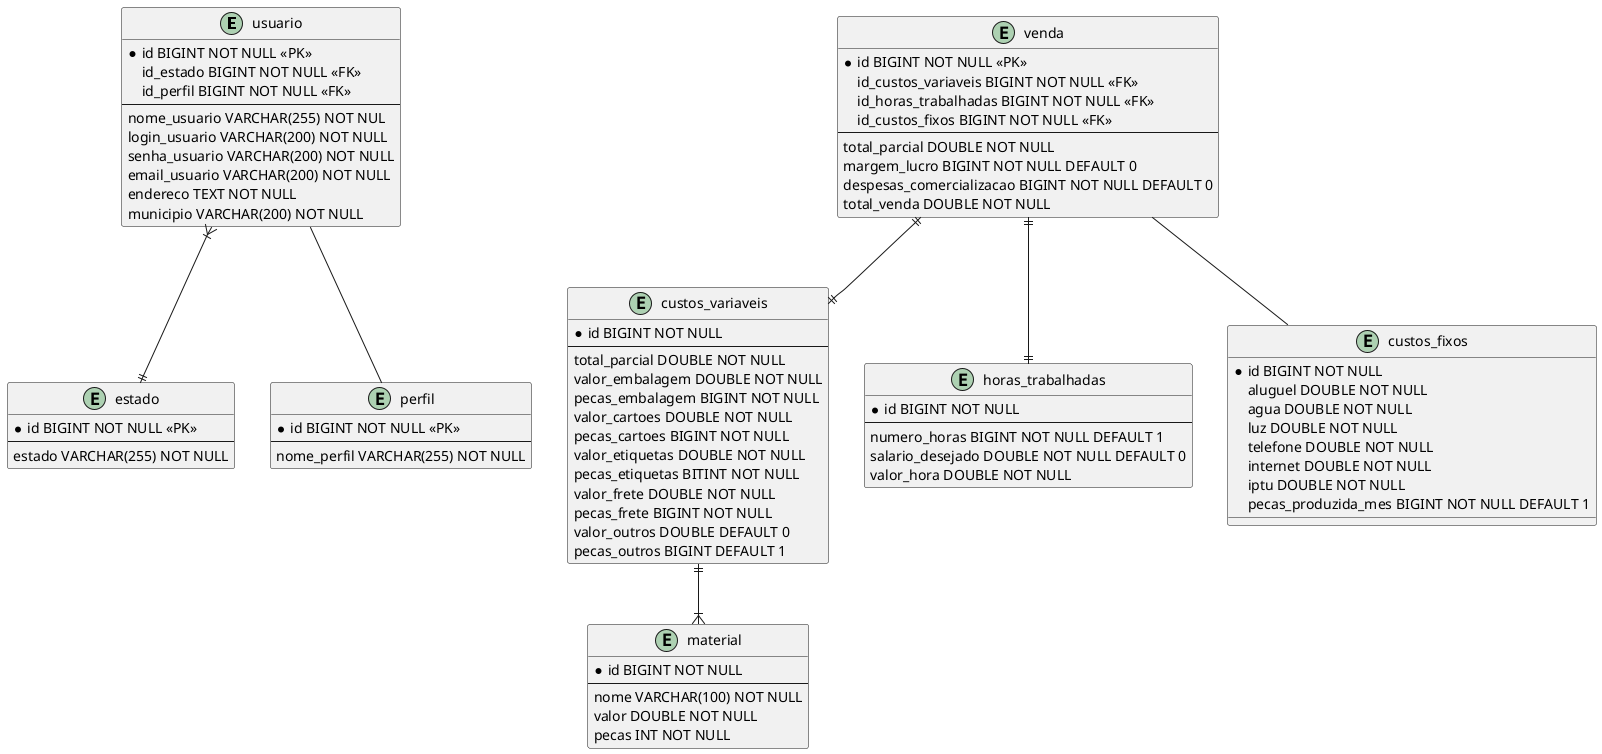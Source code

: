 @startuml Banco

entity usuario {
    *id BIGINT NOT NULL <<PK>>
    id_estado BIGINT NOT NULL <<FK>>
    id_perfil BIGINT NOT NULL <<FK>>
    --
    nome_usuario VARCHAR(255) NOT NUL
    login_usuario VARCHAR(200) NOT NULL
    senha_usuario VARCHAR(200) NOT NULL
    email_usuario VARCHAR(200) NOT NULL
    endereco TEXT NOT NULL
    municipio VARCHAR(200) NOT NULL
}

entity estado {
    *id BIGINT NOT NULL <<PK>>
    --
    estado VARCHAR(255) NOT NULL
}

entity perfil {
    *id BIGINT NOT NULL <<PK>>
    --
    nome_perfil VARCHAR(255) NOT NULL
}

entity custos_variaveis {
    *id BIGINT NOT NULL
    --
    total_parcial DOUBLE NOT NULL
    valor_embalagem DOUBLE NOT NULL
    pecas_embalagem BIGINT NOT NULL
    valor_cartoes DOUBLE NOT NULL
    pecas_cartoes BIGINT NOT NULL
    valor_etiquetas DOUBLE NOT NULL
    pecas_etiquetas BITINT NOT NULL
    valor_frete DOUBLE NOT NULL
    pecas_frete BIGINT NOT NULL
    valor_outros DOUBLE DEFAULT 0
    pecas_outros BIGINT DEFAULT 1
}

entity horas_trabalhadas {
    *id BIGINT NOT NULL
    --
    numero_horas BIGINT NOT NULL DEFAULT 1
    salario_desejado DOUBLE NOT NULL DEFAULT 0
    valor_hora DOUBLE NOT NULL 
}

entity custos_fixos {
    *id BIGINT NOT NULL
    aluguel DOUBLE NOT NULL
    agua DOUBLE NOT NULL
    luz DOUBLE NOT NULL
    telefone DOUBLE NOT NULL
    internet DOUBLE NOT NULL
    iptu DOUBLE NOT NULL
    pecas_produzida_mes BIGINT NOT NULL DEFAULT 1
}

entity material {
    *id BIGINT NOT NULL
    --
    nome VARCHAR(100) NOT NULL
    valor DOUBLE NOT NULL
    pecas INT NOT NULL
}

entity venda {
    *id BIGINT NOT NULL <<PK>>
    id_custos_variaveis BIGINT NOT NULL <<FK>>
    id_horas_trabalhadas BIGINT NOT NULL <<FK>>
    id_custos_fixos BIGINT NOT NULL <<FK>>
    --
    total_parcial DOUBLE NOT NULL
    margem_lucro BIGINT NOT NULL DEFAULT 0
    despesas_comercializacao BIGINT NOT NULL DEFAULT 0
    total_venda DOUBLE NOT NULL
}

usuario }|--|| estado
usuario -- perfil
venda ||--|| custos_variaveis
venda ||--|| horas_trabalhadas
venda -- custos_fixos
custos_variaveis ||--|{ material

@enduml
